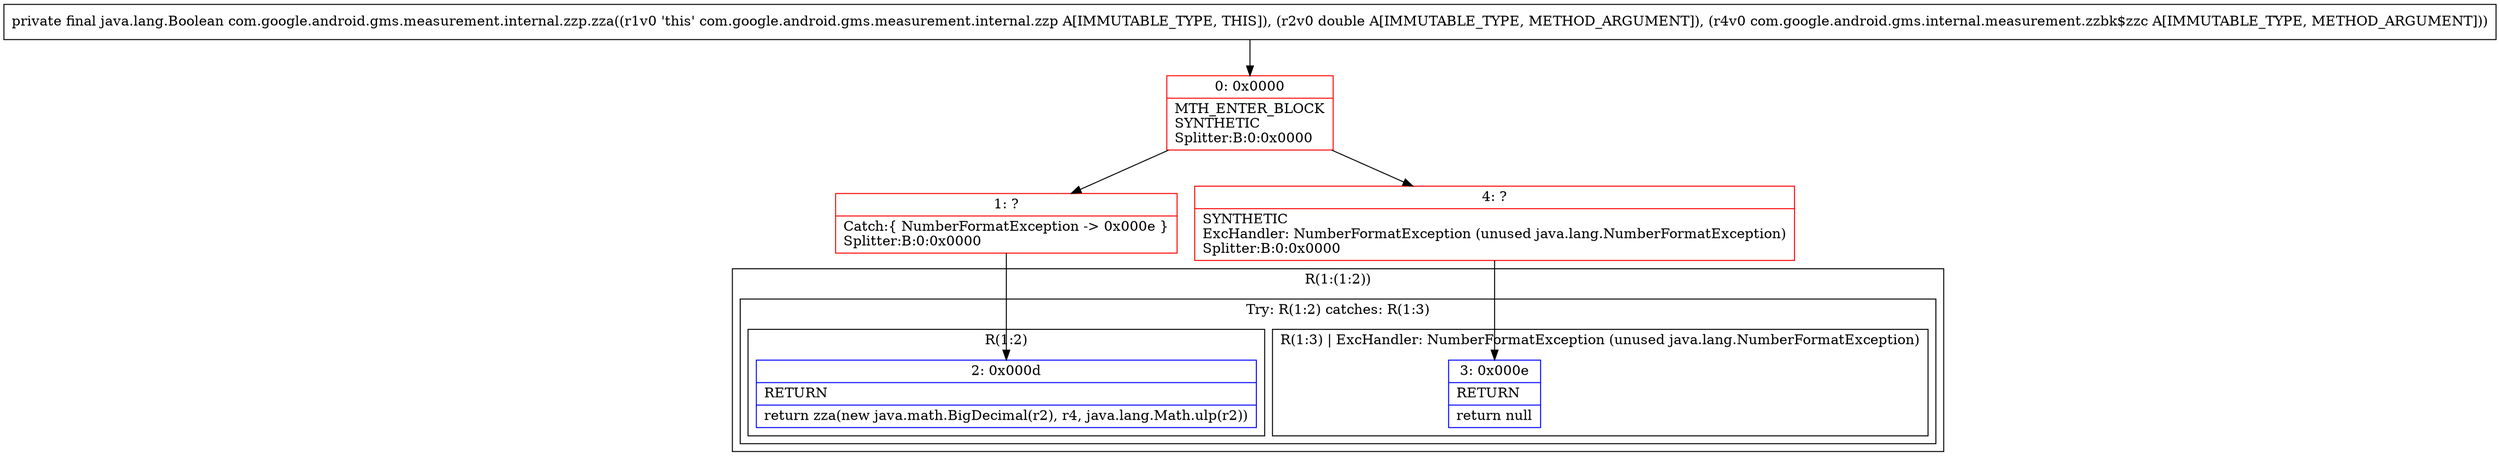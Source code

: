 digraph "CFG forcom.google.android.gms.measurement.internal.zzp.zza(DLcom\/google\/android\/gms\/internal\/measurement\/zzbk$zzc;)Ljava\/lang\/Boolean;" {
subgraph cluster_Region_743306204 {
label = "R(1:(1:2))";
node [shape=record,color=blue];
subgraph cluster_TryCatchRegion_534947308 {
label = "Try: R(1:2) catches: R(1:3)";
node [shape=record,color=blue];
subgraph cluster_Region_72573197 {
label = "R(1:2)";
node [shape=record,color=blue];
Node_2 [shape=record,label="{2\:\ 0x000d|RETURN\l|return zza(new java.math.BigDecimal(r2), r4, java.lang.Math.ulp(r2))\l}"];
}
subgraph cluster_Region_571091813 {
label = "R(1:3) | ExcHandler: NumberFormatException (unused java.lang.NumberFormatException)\l";
node [shape=record,color=blue];
Node_3 [shape=record,label="{3\:\ 0x000e|RETURN\l|return null\l}"];
}
}
}
subgraph cluster_Region_571091813 {
label = "R(1:3) | ExcHandler: NumberFormatException (unused java.lang.NumberFormatException)\l";
node [shape=record,color=blue];
Node_3 [shape=record,label="{3\:\ 0x000e|RETURN\l|return null\l}"];
}
Node_0 [shape=record,color=red,label="{0\:\ 0x0000|MTH_ENTER_BLOCK\lSYNTHETIC\lSplitter:B:0:0x0000\l}"];
Node_1 [shape=record,color=red,label="{1\:\ ?|Catch:\{ NumberFormatException \-\> 0x000e \}\lSplitter:B:0:0x0000\l}"];
Node_4 [shape=record,color=red,label="{4\:\ ?|SYNTHETIC\lExcHandler: NumberFormatException (unused java.lang.NumberFormatException)\lSplitter:B:0:0x0000\l}"];
MethodNode[shape=record,label="{private final java.lang.Boolean com.google.android.gms.measurement.internal.zzp.zza((r1v0 'this' com.google.android.gms.measurement.internal.zzp A[IMMUTABLE_TYPE, THIS]), (r2v0 double A[IMMUTABLE_TYPE, METHOD_ARGUMENT]), (r4v0 com.google.android.gms.internal.measurement.zzbk$zzc A[IMMUTABLE_TYPE, METHOD_ARGUMENT])) }"];
MethodNode -> Node_0;
Node_0 -> Node_1;
Node_0 -> Node_4;
Node_1 -> Node_2;
Node_4 -> Node_3;
}

